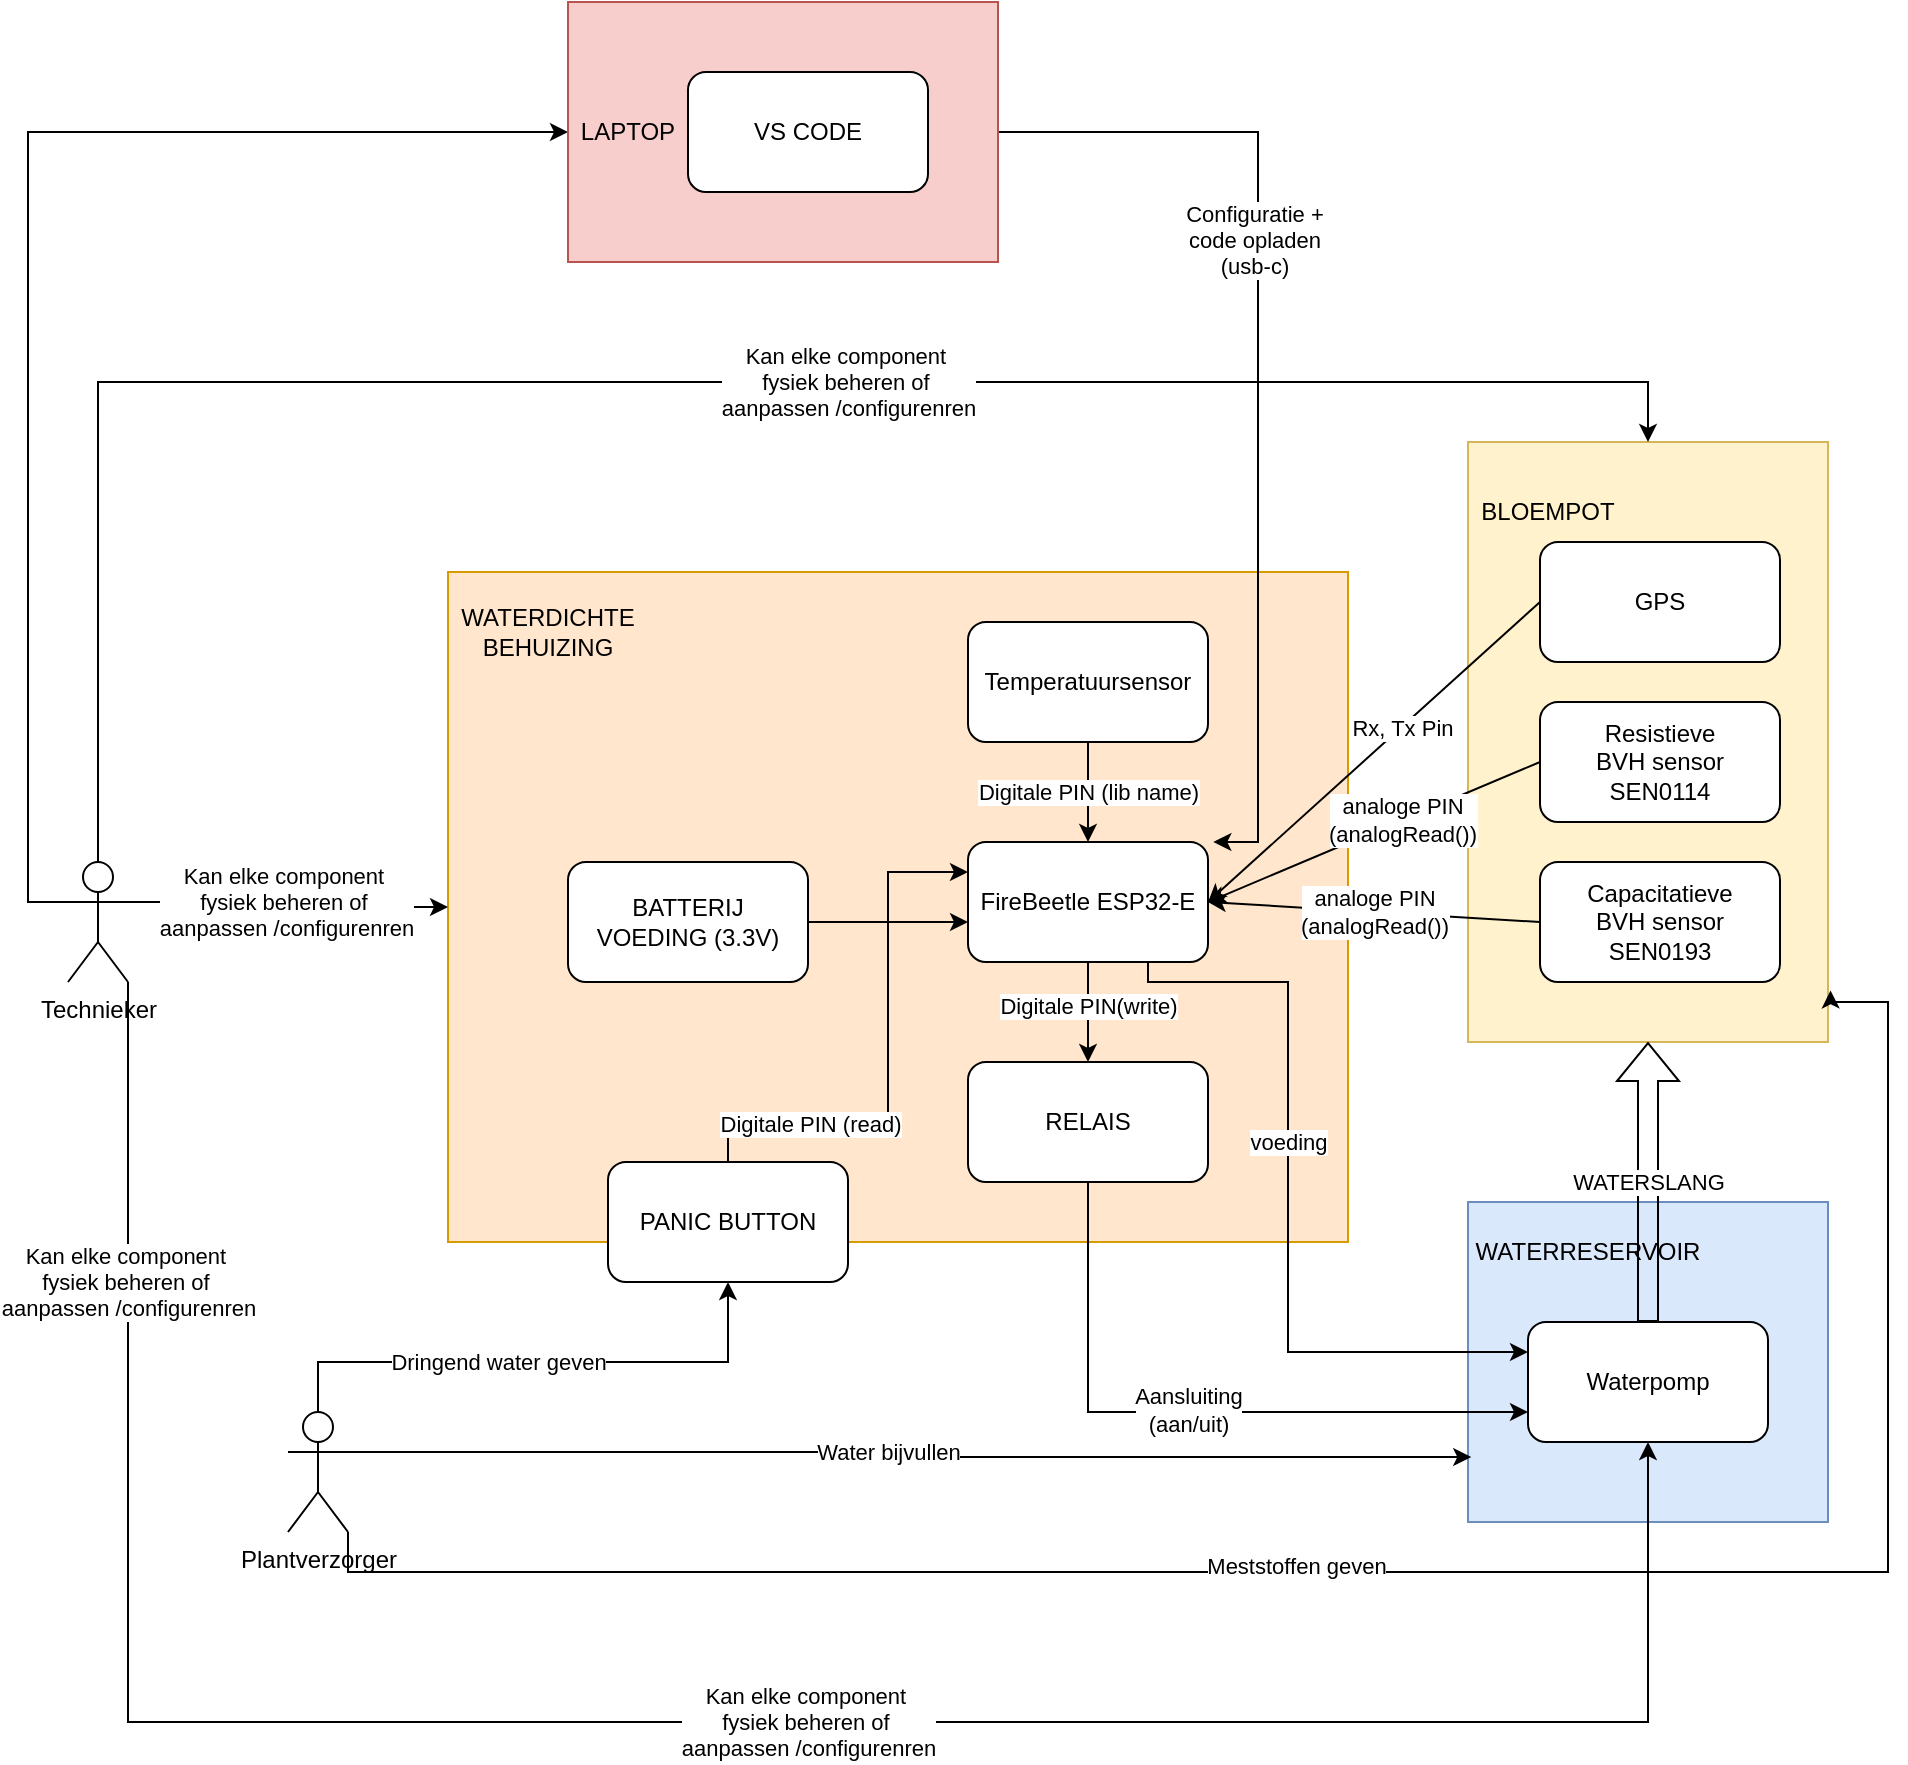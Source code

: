 <mxfile version="26.1.3">
  <diagram name="Page-1" id="crjWT-zu2yd3MlbxviBJ">
    <mxGraphModel dx="2893" dy="2284" grid="1" gridSize="10" guides="1" tooltips="1" connect="1" arrows="1" fold="1" page="1" pageScale="1" pageWidth="827" pageHeight="1169" math="0" shadow="0">
      <root>
        <mxCell id="0" />
        <mxCell id="1" parent="0" />
        <mxCell id="qKud7y2XaxuHcWD2_8YC-30" value="" style="rounded=0;whiteSpace=wrap;html=1;fillColor=#dae8fc;strokeColor=#6c8ebf;" parent="1" vertex="1">
          <mxGeometry x="630" y="420" width="180" height="160" as="geometry" />
        </mxCell>
        <mxCell id="qKud7y2XaxuHcWD2_8YC-26" value="" style="rounded=0;whiteSpace=wrap;html=1;fillColor=#ffe6cc;strokeColor=#d79b00;" parent="1" vertex="1">
          <mxGeometry x="120" y="105" width="450" height="335" as="geometry" />
        </mxCell>
        <mxCell id="qKud7y2XaxuHcWD2_8YC-8" value="&lt;div&gt;BATTERIJ&lt;/div&gt;VOEDING (3.3V)" style="rounded=1;whiteSpace=wrap;html=1;" parent="1" vertex="1">
          <mxGeometry x="180" y="250" width="120" height="60" as="geometry" />
        </mxCell>
        <mxCell id="qKud7y2XaxuHcWD2_8YC-38" style="edgeStyle=orthogonalEdgeStyle;rounded=0;orthogonalLoop=1;jettySize=auto;html=1;exitX=0.5;exitY=1;exitDx=0;exitDy=0;entryX=0.5;entryY=0;entryDx=0;entryDy=0;" parent="1" source="qKud7y2XaxuHcWD2_8YC-9" target="qKud7y2XaxuHcWD2_8YC-37" edge="1">
          <mxGeometry relative="1" as="geometry" />
        </mxCell>
        <mxCell id="qKud7y2XaxuHcWD2_8YC-39" value="Digitale PIN(write)" style="edgeLabel;html=1;align=center;verticalAlign=middle;resizable=0;points=[];" parent="qKud7y2XaxuHcWD2_8YC-38" vertex="1" connectable="0">
          <mxGeometry x="-0.115" relative="1" as="geometry">
            <mxPoint as="offset" />
          </mxGeometry>
        </mxCell>
        <mxCell id="qKud7y2XaxuHcWD2_8YC-41" style="edgeStyle=orthogonalEdgeStyle;rounded=0;orthogonalLoop=1;jettySize=auto;html=1;exitX=0.75;exitY=1;exitDx=0;exitDy=0;entryX=0;entryY=0.25;entryDx=0;entryDy=0;" parent="1" source="qKud7y2XaxuHcWD2_8YC-9" target="qKud7y2XaxuHcWD2_8YC-31" edge="1">
          <mxGeometry relative="1" as="geometry">
            <mxPoint x="520" y="300.0" as="sourcePoint" />
            <mxPoint x="680" y="495.0" as="targetPoint" />
            <Array as="points">
              <mxPoint x="470" y="310" />
              <mxPoint x="540" y="310" />
              <mxPoint x="540" y="495" />
            </Array>
          </mxGeometry>
        </mxCell>
        <mxCell id="qKud7y2XaxuHcWD2_8YC-42" value="voeding" style="edgeLabel;html=1;align=center;verticalAlign=middle;resizable=0;points=[];" parent="qKud7y2XaxuHcWD2_8YC-41" vertex="1" connectable="0">
          <mxGeometry x="0.416" y="2" relative="1" as="geometry">
            <mxPoint x="-8" y="-103" as="offset" />
          </mxGeometry>
        </mxCell>
        <mxCell id="qKud7y2XaxuHcWD2_8YC-9" value="FireBeetle ESP32&lt;span style=&quot;background-color: transparent; color: light-dark(rgb(0, 0, 0), rgb(255, 255, 255));&quot;&gt;-E&lt;/span&gt;" style="rounded=1;whiteSpace=wrap;html=1;" parent="1" vertex="1">
          <mxGeometry x="380" y="240" width="120" height="60" as="geometry" />
        </mxCell>
        <mxCell id="qKud7y2XaxuHcWD2_8YC-10" value="Temperatuursensor" style="rounded=1;whiteSpace=wrap;html=1;" parent="1" vertex="1">
          <mxGeometry x="380" y="130" width="120" height="60" as="geometry" />
        </mxCell>
        <mxCell id="qKud7y2XaxuHcWD2_8YC-12" value="" style="rounded=0;whiteSpace=wrap;html=1;fillColor=#fff2cc;strokeColor=#d6b656;" parent="1" vertex="1">
          <mxGeometry x="630" y="40" width="180" height="300" as="geometry" />
        </mxCell>
        <mxCell id="qKud7y2XaxuHcWD2_8YC-13" value="BLOEMPOT" style="text;html=1;align=center;verticalAlign=middle;whiteSpace=wrap;rounded=0;" parent="1" vertex="1">
          <mxGeometry x="640" y="60" width="60" height="30" as="geometry" />
        </mxCell>
        <mxCell id="qKud7y2XaxuHcWD2_8YC-16" value="Resistieve BVH&amp;nbsp;&lt;span style=&quot;background-color: transparent; color: light-dark(rgb(0, 0, 0), rgb(255, 255, 255));&quot;&gt;sensor&lt;/span&gt;&lt;div&gt;&lt;span style=&quot;background-color: transparent; color: light-dark(rgb(0, 0, 0), rgb(255, 255, 255));&quot;&gt;SEN0114&lt;/span&gt;&lt;/div&gt;" style="rounded=1;whiteSpace=wrap;html=1;" parent="1" vertex="1">
          <mxGeometry x="666" y="170" width="120" height="60" as="geometry" />
        </mxCell>
        <mxCell id="qKud7y2XaxuHcWD2_8YC-17" value="Capacitatieve BVH&amp;nbsp;&lt;span style=&quot;background-color: transparent; color: light-dark(rgb(0, 0, 0), rgb(255, 255, 255));&quot;&gt;sensor&lt;/span&gt;&lt;div&gt;&lt;span style=&quot;background-color: transparent;&quot;&gt;SEN0193&lt;/span&gt;&lt;/div&gt;" style="rounded=1;whiteSpace=wrap;html=1;" parent="1" vertex="1">
          <mxGeometry x="666" y="250" width="120" height="60" as="geometry" />
        </mxCell>
        <mxCell id="qKud7y2XaxuHcWD2_8YC-18" value="" style="endArrow=classic;html=1;rounded=0;exitX=1;exitY=0.5;exitDx=0;exitDy=0;entryX=0;entryY=0.5;entryDx=0;entryDy=0;" parent="1" source="qKud7y2XaxuHcWD2_8YC-8" edge="1">
          <mxGeometry width="50" height="50" relative="1" as="geometry">
            <mxPoint x="590" y="290" as="sourcePoint" />
            <mxPoint x="380.0" y="280.0" as="targetPoint" />
          </mxGeometry>
        </mxCell>
        <mxCell id="qKud7y2XaxuHcWD2_8YC-19" value="Digitale PIN (lib name)" style="endArrow=classic;html=1;rounded=0;exitX=0.5;exitY=1;exitDx=0;exitDy=0;entryX=0.5;entryY=0;entryDx=0;entryDy=0;" parent="1" source="qKud7y2XaxuHcWD2_8YC-10" target="qKud7y2XaxuHcWD2_8YC-9" edge="1">
          <mxGeometry width="50" height="50" relative="1" as="geometry">
            <mxPoint x="310" y="280" as="sourcePoint" />
            <mxPoint x="390" y="280" as="targetPoint" />
          </mxGeometry>
        </mxCell>
        <mxCell id="qKud7y2XaxuHcWD2_8YC-20" value="analoge PIN&lt;div&gt;(analogRead())&lt;/div&gt;" style="endArrow=classic;html=1;rounded=0;exitX=0;exitY=0.5;exitDx=0;exitDy=0;entryX=1;entryY=0.5;entryDx=0;entryDy=0;" parent="1" source="qKud7y2XaxuHcWD2_8YC-17" target="qKud7y2XaxuHcWD2_8YC-9" edge="1">
          <mxGeometry width="50" height="50" relative="1" as="geometry">
            <mxPoint x="320" y="290" as="sourcePoint" />
            <mxPoint x="610" y="310" as="targetPoint" />
          </mxGeometry>
        </mxCell>
        <mxCell id="qKud7y2XaxuHcWD2_8YC-21" value="" style="endArrow=classic;html=1;rounded=0;entryX=1;entryY=0.5;entryDx=0;entryDy=0;exitX=0;exitY=0.5;exitDx=0;exitDy=0;" parent="1" source="qKud7y2XaxuHcWD2_8YC-16" target="qKud7y2XaxuHcWD2_8YC-9" edge="1">
          <mxGeometry width="50" height="50" relative="1" as="geometry">
            <mxPoint x="600" y="180" as="sourcePoint" />
            <mxPoint x="410" y="300" as="targetPoint" />
          </mxGeometry>
        </mxCell>
        <mxCell id="qKud7y2XaxuHcWD2_8YC-22" value="analoge PIN&lt;div&gt;(analogRead())&lt;/div&gt;" style="edgeLabel;html=1;align=center;verticalAlign=middle;resizable=0;points=[];" parent="qKud7y2XaxuHcWD2_8YC-21" vertex="1" connectable="0">
          <mxGeometry x="-0.17" relative="1" as="geometry">
            <mxPoint as="offset" />
          </mxGeometry>
        </mxCell>
        <mxCell id="qKud7y2XaxuHcWD2_8YC-28" value="WATERDICHTE&lt;div&gt;BEHUIZING&lt;/div&gt;" style="text;html=1;align=center;verticalAlign=middle;whiteSpace=wrap;rounded=0;" parent="1" vertex="1">
          <mxGeometry x="140" y="120" width="60" height="30" as="geometry" />
        </mxCell>
        <mxCell id="qKud7y2XaxuHcWD2_8YC-31" value="Waterpomp" style="rounded=1;whiteSpace=wrap;html=1;" parent="1" vertex="1">
          <mxGeometry x="660" y="480" width="120" height="60" as="geometry" />
        </mxCell>
        <mxCell id="qKud7y2XaxuHcWD2_8YC-33" value="WATERRESERVOIR" style="text;html=1;align=center;verticalAlign=middle;whiteSpace=wrap;rounded=0;" parent="1" vertex="1">
          <mxGeometry x="660" y="430" width="60" height="30" as="geometry" />
        </mxCell>
        <mxCell id="qKud7y2XaxuHcWD2_8YC-35" value="WATERSLANG" style="shape=flexArrow;endArrow=classic;html=1;rounded=0;exitX=0.5;exitY=0;exitDx=0;exitDy=0;entryX=0.5;entryY=1;entryDx=0;entryDy=0;" parent="1" source="qKud7y2XaxuHcWD2_8YC-31" target="qKud7y2XaxuHcWD2_8YC-12" edge="1">
          <mxGeometry width="50" height="50" relative="1" as="geometry">
            <mxPoint x="690" y="360" as="sourcePoint" />
            <mxPoint x="730" y="340.0" as="targetPoint" />
          </mxGeometry>
        </mxCell>
        <mxCell id="qKud7y2XaxuHcWD2_8YC-40" style="edgeStyle=orthogonalEdgeStyle;rounded=0;orthogonalLoop=1;jettySize=auto;html=1;exitX=0.5;exitY=1;exitDx=0;exitDy=0;entryX=0;entryY=0.75;entryDx=0;entryDy=0;" parent="1" source="qKud7y2XaxuHcWD2_8YC-37" target="qKud7y2XaxuHcWD2_8YC-31" edge="1">
          <mxGeometry relative="1" as="geometry" />
        </mxCell>
        <mxCell id="qKud7y2XaxuHcWD2_8YC-45" value="Aansluiting&lt;div&gt;(aan/uit)&lt;/div&gt;" style="edgeLabel;html=1;align=center;verticalAlign=middle;resizable=0;points=[];" parent="qKud7y2XaxuHcWD2_8YC-40" vertex="1" connectable="0">
          <mxGeometry x="-0.166" y="1" relative="1" as="geometry">
            <mxPoint x="25" as="offset" />
          </mxGeometry>
        </mxCell>
        <mxCell id="qKud7y2XaxuHcWD2_8YC-37" value="RELAIS" style="rounded=1;whiteSpace=wrap;html=1;" parent="1" vertex="1">
          <mxGeometry x="380" y="350" width="120" height="60" as="geometry" />
        </mxCell>
        <mxCell id="qKud7y2XaxuHcWD2_8YC-50" style="edgeStyle=orthogonalEdgeStyle;rounded=0;orthogonalLoop=1;jettySize=auto;html=1;exitX=0.5;exitY=1;exitDx=0;exitDy=0;entryX=0;entryY=0.25;entryDx=0;entryDy=0;" parent="1" source="qKud7y2XaxuHcWD2_8YC-48" target="qKud7y2XaxuHcWD2_8YC-9" edge="1">
          <mxGeometry relative="1" as="geometry">
            <Array as="points">
              <mxPoint x="260" y="380" />
              <mxPoint x="340" y="380" />
              <mxPoint x="340" y="255" />
            </Array>
          </mxGeometry>
        </mxCell>
        <mxCell id="qKud7y2XaxuHcWD2_8YC-51" value="Digitale PIN (read)" style="edgeLabel;html=1;align=center;verticalAlign=middle;resizable=0;points=[];" parent="qKud7y2XaxuHcWD2_8YC-50" vertex="1" connectable="0">
          <mxGeometry x="-0.258" y="-1" relative="1" as="geometry">
            <mxPoint as="offset" />
          </mxGeometry>
        </mxCell>
        <mxCell id="qKud7y2XaxuHcWD2_8YC-48" value="PANIC BUTTON" style="rounded=1;whiteSpace=wrap;html=1;" parent="1" vertex="1">
          <mxGeometry x="200" y="400" width="120" height="60" as="geometry" />
        </mxCell>
        <mxCell id="qKud7y2XaxuHcWD2_8YC-55" style="edgeStyle=orthogonalEdgeStyle;rounded=0;orthogonalLoop=1;jettySize=auto;html=1;exitX=0.5;exitY=0;exitDx=0;exitDy=0;exitPerimeter=0;entryX=0.5;entryY=1;entryDx=0;entryDy=0;" parent="1" source="qKud7y2XaxuHcWD2_8YC-52" target="qKud7y2XaxuHcWD2_8YC-48" edge="1">
          <mxGeometry relative="1" as="geometry">
            <Array as="points">
              <mxPoint x="55" y="500" />
              <mxPoint x="260" y="500" />
            </Array>
          </mxGeometry>
        </mxCell>
        <mxCell id="qKud7y2XaxuHcWD2_8YC-58" value="Dringend water geven" style="edgeLabel;html=1;align=center;verticalAlign=middle;resizable=0;points=[];" parent="qKud7y2XaxuHcWD2_8YC-55" vertex="1" connectable="0">
          <mxGeometry x="-0.637" y="2" relative="1" as="geometry">
            <mxPoint x="66" y="2" as="offset" />
          </mxGeometry>
        </mxCell>
        <mxCell id="qKud7y2XaxuHcWD2_8YC-61" style="edgeStyle=orthogonalEdgeStyle;rounded=0;orthogonalLoop=1;jettySize=auto;html=1;exitX=1;exitY=1;exitDx=0;exitDy=0;exitPerimeter=0;entryX=1.007;entryY=0.914;entryDx=0;entryDy=0;entryPerimeter=0;" parent="1" source="qKud7y2XaxuHcWD2_8YC-52" target="qKud7y2XaxuHcWD2_8YC-12" edge="1">
          <mxGeometry relative="1" as="geometry">
            <mxPoint x="600" y="320" as="targetPoint" />
            <Array as="points">
              <mxPoint x="70" y="605" />
              <mxPoint x="840" y="605" />
              <mxPoint x="840" y="320" />
            </Array>
          </mxGeometry>
        </mxCell>
        <mxCell id="qKud7y2XaxuHcWD2_8YC-62" value="Meststoffen geven" style="edgeLabel;html=1;align=center;verticalAlign=middle;resizable=0;points=[];" parent="qKud7y2XaxuHcWD2_8YC-61" vertex="1" connectable="0">
          <mxGeometry x="0.95" y="1" relative="1" as="geometry">
            <mxPoint x="-289" y="281" as="offset" />
          </mxGeometry>
        </mxCell>
        <mxCell id="qKud7y2XaxuHcWD2_8YC-52" value="Plantverzorger" style="shape=umlActor;verticalLabelPosition=bottom;verticalAlign=top;html=1;outlineConnect=0;" parent="1" vertex="1">
          <mxGeometry x="40" y="525" width="30" height="60" as="geometry" />
        </mxCell>
        <mxCell id="qKud7y2XaxuHcWD2_8YC-63" style="edgeStyle=orthogonalEdgeStyle;rounded=0;orthogonalLoop=1;jettySize=auto;html=1;exitX=1;exitY=0.333;exitDx=0;exitDy=0;exitPerimeter=0;entryX=0;entryY=0.5;entryDx=0;entryDy=0;" parent="1" source="qKud7y2XaxuHcWD2_8YC-53" target="qKud7y2XaxuHcWD2_8YC-26" edge="1">
          <mxGeometry relative="1" as="geometry" />
        </mxCell>
        <mxCell id="qKud7y2XaxuHcWD2_8YC-64" value="Kan elke component&amp;nbsp;&lt;div&gt;fysiek beheren of&amp;nbsp;&lt;/div&gt;&lt;div&gt;aanpassen /configurenren&lt;/div&gt;" style="edgeLabel;html=1;align=center;verticalAlign=middle;resizable=0;points=[];" parent="qKud7y2XaxuHcWD2_8YC-63" vertex="1" connectable="0">
          <mxGeometry x="-0.277" y="-2" relative="1" as="geometry">
            <mxPoint x="20" y="-2" as="offset" />
          </mxGeometry>
        </mxCell>
        <mxCell id="qKud7y2XaxuHcWD2_8YC-69" style="edgeStyle=orthogonalEdgeStyle;rounded=0;orthogonalLoop=1;jettySize=auto;html=1;exitX=0.5;exitY=0;exitDx=0;exitDy=0;exitPerimeter=0;entryX=0.5;entryY=0;entryDx=0;entryDy=0;" parent="1" source="qKud7y2XaxuHcWD2_8YC-53" target="qKud7y2XaxuHcWD2_8YC-12" edge="1">
          <mxGeometry relative="1" as="geometry">
            <mxPoint x="720" y="60" as="targetPoint" />
            <Array as="points">
              <mxPoint x="-55" y="10" />
              <mxPoint x="720" y="10" />
            </Array>
            <mxPoint x="-55" y="200" as="sourcePoint" />
          </mxGeometry>
        </mxCell>
        <mxCell id="qKud7y2XaxuHcWD2_8YC-73" style="edgeStyle=orthogonalEdgeStyle;rounded=0;orthogonalLoop=1;jettySize=auto;html=1;exitX=1;exitY=1;exitDx=0;exitDy=0;exitPerimeter=0;entryX=0.5;entryY=1;entryDx=0;entryDy=0;" parent="1" source="qKud7y2XaxuHcWD2_8YC-53" target="qKud7y2XaxuHcWD2_8YC-31" edge="1">
          <mxGeometry relative="1" as="geometry">
            <Array as="points">
              <mxPoint x="-40" y="680" />
              <mxPoint x="720" y="680" />
            </Array>
          </mxGeometry>
        </mxCell>
        <mxCell id="qKud7y2XaxuHcWD2_8YC-77" style="edgeStyle=orthogonalEdgeStyle;rounded=0;orthogonalLoop=1;jettySize=auto;html=1;exitX=0;exitY=0.333;exitDx=0;exitDy=0;exitPerimeter=0;entryX=0;entryY=0.5;entryDx=0;entryDy=0;" parent="1" source="qKud7y2XaxuHcWD2_8YC-53" target="qKud7y2XaxuHcWD2_8YC-76" edge="1">
          <mxGeometry relative="1" as="geometry" />
        </mxCell>
        <mxCell id="qKud7y2XaxuHcWD2_8YC-53" value="Technieker" style="shape=umlActor;verticalLabelPosition=bottom;verticalAlign=top;html=1;outlineConnect=0;" parent="1" vertex="1">
          <mxGeometry x="-70" y="250" width="30" height="60" as="geometry" />
        </mxCell>
        <mxCell id="qKud7y2XaxuHcWD2_8YC-59" style="edgeStyle=orthogonalEdgeStyle;rounded=0;orthogonalLoop=1;jettySize=auto;html=1;exitX=1;exitY=0.333;exitDx=0;exitDy=0;exitPerimeter=0;entryX=0.009;entryY=0.797;entryDx=0;entryDy=0;entryPerimeter=0;" parent="1" source="qKud7y2XaxuHcWD2_8YC-52" target="qKud7y2XaxuHcWD2_8YC-30" edge="1">
          <mxGeometry relative="1" as="geometry" />
        </mxCell>
        <mxCell id="qKud7y2XaxuHcWD2_8YC-60" value="Water bijvullen" style="edgeLabel;html=1;align=center;verticalAlign=middle;resizable=0;points=[];" parent="qKud7y2XaxuHcWD2_8YC-59" vertex="1" connectable="0">
          <mxGeometry x="-0.15" relative="1" as="geometry">
            <mxPoint x="30" as="offset" />
          </mxGeometry>
        </mxCell>
        <mxCell id="qKud7y2XaxuHcWD2_8YC-72" value="Kan elke component&amp;nbsp;&lt;div&gt;fysiek beheren of&amp;nbsp;&lt;/div&gt;&lt;div&gt;aanpassen /configurenren&lt;/div&gt;" style="edgeLabel;html=1;align=center;verticalAlign=middle;resizable=0;points=[];" parent="1" vertex="1" connectable="0">
          <mxGeometry x="319.996" y="9.995" as="geometry" />
        </mxCell>
        <mxCell id="qKud7y2XaxuHcWD2_8YC-74" value="Kan elke component&amp;nbsp;&lt;div&gt;fysiek beheren of&amp;nbsp;&lt;/div&gt;&lt;div&gt;aanpassen /configurenren&lt;/div&gt;" style="edgeLabel;html=1;align=center;verticalAlign=middle;resizable=0;points=[];" parent="1" vertex="1" connectable="0">
          <mxGeometry x="299.996" y="679.995" as="geometry" />
        </mxCell>
        <mxCell id="qKud7y2XaxuHcWD2_8YC-75" value="Kan elke component&amp;nbsp;&lt;div&gt;fysiek beheren of&amp;nbsp;&lt;/div&gt;&lt;div&gt;aanpassen /configurenren&lt;/div&gt;" style="edgeLabel;html=1;align=center;verticalAlign=middle;resizable=0;points=[];" parent="1" vertex="1" connectable="0">
          <mxGeometry x="-40.004" y="459.995" as="geometry" />
        </mxCell>
        <mxCell id="qKud7y2XaxuHcWD2_8YC-78" style="edgeStyle=orthogonalEdgeStyle;rounded=0;orthogonalLoop=1;jettySize=auto;html=1;exitX=1;exitY=0.5;exitDx=0;exitDy=0;entryX=0.977;entryY=0.046;entryDx=0;entryDy=0;entryPerimeter=0;" parent="1" source="qKud7y2XaxuHcWD2_8YC-76" edge="1">
          <mxGeometry relative="1" as="geometry">
            <mxPoint x="400.0" y="-105.84" as="sourcePoint" />
            <mxPoint x="502.67" y="239.96" as="targetPoint" />
            <Array as="points">
              <mxPoint x="525" y="-115" />
              <mxPoint x="525" y="240" />
            </Array>
          </mxGeometry>
        </mxCell>
        <mxCell id="qKud7y2XaxuHcWD2_8YC-82" value="Configuratie +&lt;div&gt;code opladen&lt;/div&gt;&lt;div&gt;(usb-c)&lt;/div&gt;" style="edgeLabel;html=1;align=center;verticalAlign=middle;resizable=0;points=[];" parent="qKud7y2XaxuHcWD2_8YC-78" vertex="1" connectable="0">
          <mxGeometry x="-0.173" y="-2" relative="1" as="geometry">
            <mxPoint y="-26" as="offset" />
          </mxGeometry>
        </mxCell>
        <mxCell id="qKud7y2XaxuHcWD2_8YC-76" value="" style="rounded=0;whiteSpace=wrap;html=1;fillColor=#f8cecc;strokeColor=#b85450;" parent="1" vertex="1">
          <mxGeometry x="180" y="-180" width="215" height="130" as="geometry" />
        </mxCell>
        <mxCell id="qKud7y2XaxuHcWD2_8YC-79" value="LAPTOP" style="text;html=1;align=center;verticalAlign=middle;whiteSpace=wrap;rounded=0;" parent="1" vertex="1">
          <mxGeometry x="180" y="-130" width="60" height="30" as="geometry" />
        </mxCell>
        <mxCell id="qKud7y2XaxuHcWD2_8YC-80" value="VS CODE" style="rounded=1;whiteSpace=wrap;html=1;" parent="1" vertex="1">
          <mxGeometry x="240" y="-145" width="120" height="60" as="geometry" />
        </mxCell>
        <mxCell id="z1A3XPoSgk_9IWkxE7o5-2" value="GPS" style="rounded=1;whiteSpace=wrap;html=1;" vertex="1" parent="1">
          <mxGeometry x="666" y="90" width="120" height="60" as="geometry" />
        </mxCell>
        <mxCell id="z1A3XPoSgk_9IWkxE7o5-3" value="" style="endArrow=classic;html=1;rounded=0;entryX=1;entryY=0.5;entryDx=0;entryDy=0;exitX=0;exitY=0.5;exitDx=0;exitDy=0;" edge="1" parent="1" source="z1A3XPoSgk_9IWkxE7o5-2" target="qKud7y2XaxuHcWD2_8YC-9">
          <mxGeometry width="50" height="50" relative="1" as="geometry">
            <mxPoint x="600" y="100" as="sourcePoint" />
            <mxPoint x="500" y="190" as="targetPoint" />
          </mxGeometry>
        </mxCell>
        <mxCell id="z1A3XPoSgk_9IWkxE7o5-4" value="Rx, Tx Pin" style="edgeLabel;html=1;align=center;verticalAlign=middle;resizable=0;points=[];" vertex="1" connectable="0" parent="z1A3XPoSgk_9IWkxE7o5-3">
          <mxGeometry x="-0.17" relative="1" as="geometry">
            <mxPoint as="offset" />
          </mxGeometry>
        </mxCell>
      </root>
    </mxGraphModel>
  </diagram>
</mxfile>
